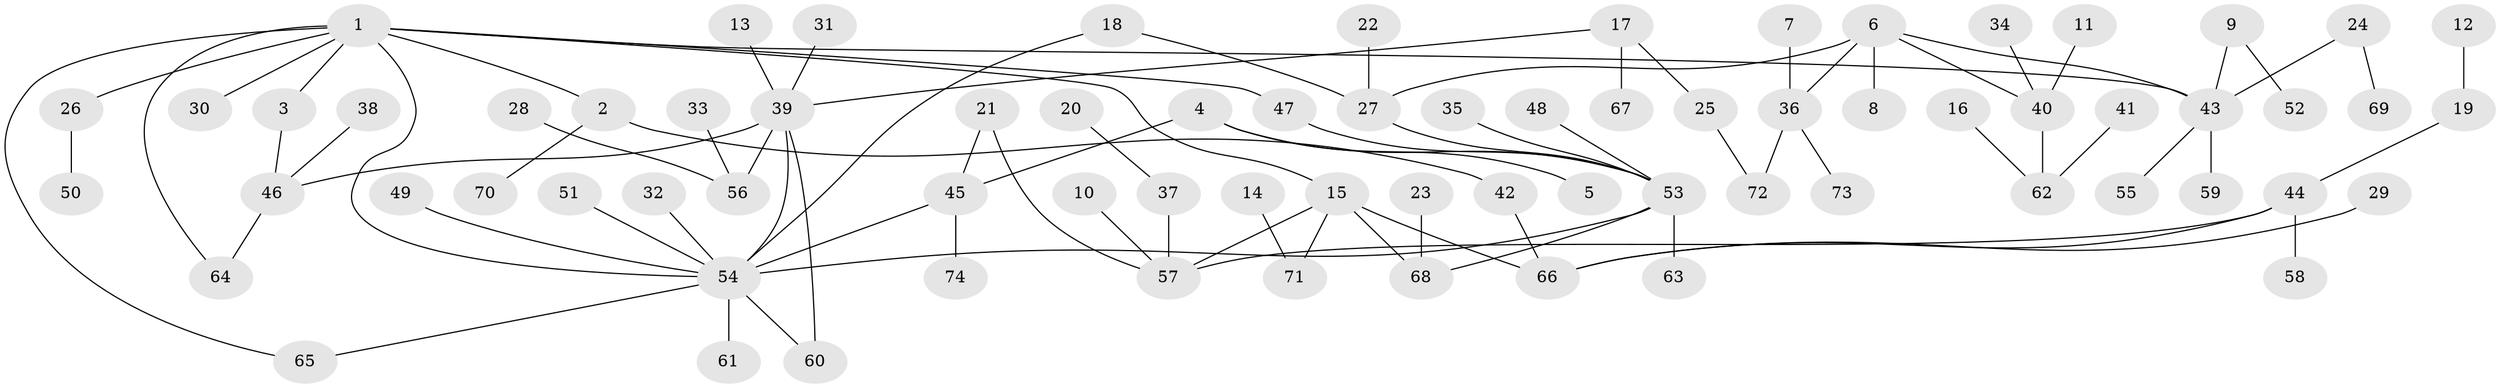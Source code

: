 // original degree distribution, {6: 0.027210884353741496, 5: 0.034013605442176874, 7: 0.006802721088435374, 1: 0.4421768707482993, 4: 0.061224489795918366, 3: 0.14965986394557823, 9: 0.006802721088435374, 8: 0.006802721088435374, 2: 0.2653061224489796}
// Generated by graph-tools (version 1.1) at 2025/25/03/09/25 03:25:28]
// undirected, 74 vertices, 86 edges
graph export_dot {
graph [start="1"]
  node [color=gray90,style=filled];
  1;
  2;
  3;
  4;
  5;
  6;
  7;
  8;
  9;
  10;
  11;
  12;
  13;
  14;
  15;
  16;
  17;
  18;
  19;
  20;
  21;
  22;
  23;
  24;
  25;
  26;
  27;
  28;
  29;
  30;
  31;
  32;
  33;
  34;
  35;
  36;
  37;
  38;
  39;
  40;
  41;
  42;
  43;
  44;
  45;
  46;
  47;
  48;
  49;
  50;
  51;
  52;
  53;
  54;
  55;
  56;
  57;
  58;
  59;
  60;
  61;
  62;
  63;
  64;
  65;
  66;
  67;
  68;
  69;
  70;
  71;
  72;
  73;
  74;
  1 -- 2 [weight=1.0];
  1 -- 3 [weight=1.0];
  1 -- 15 [weight=1.0];
  1 -- 26 [weight=1.0];
  1 -- 30 [weight=1.0];
  1 -- 43 [weight=1.0];
  1 -- 47 [weight=1.0];
  1 -- 54 [weight=1.0];
  1 -- 64 [weight=1.0];
  1 -- 65 [weight=1.0];
  2 -- 42 [weight=1.0];
  2 -- 70 [weight=1.0];
  3 -- 46 [weight=1.0];
  4 -- 5 [weight=1.0];
  4 -- 45 [weight=1.0];
  4 -- 53 [weight=1.0];
  6 -- 8 [weight=1.0];
  6 -- 27 [weight=1.0];
  6 -- 36 [weight=1.0];
  6 -- 40 [weight=1.0];
  6 -- 43 [weight=1.0];
  7 -- 36 [weight=1.0];
  9 -- 43 [weight=1.0];
  9 -- 52 [weight=1.0];
  10 -- 57 [weight=1.0];
  11 -- 40 [weight=1.0];
  12 -- 19 [weight=1.0];
  13 -- 39 [weight=1.0];
  14 -- 71 [weight=1.0];
  15 -- 57 [weight=1.0];
  15 -- 66 [weight=1.0];
  15 -- 68 [weight=1.0];
  15 -- 71 [weight=1.0];
  16 -- 62 [weight=1.0];
  17 -- 25 [weight=1.0];
  17 -- 39 [weight=1.0];
  17 -- 67 [weight=1.0];
  18 -- 27 [weight=1.0];
  18 -- 54 [weight=1.0];
  19 -- 44 [weight=1.0];
  20 -- 37 [weight=1.0];
  21 -- 45 [weight=1.0];
  21 -- 57 [weight=1.0];
  22 -- 27 [weight=1.0];
  23 -- 68 [weight=1.0];
  24 -- 43 [weight=1.0];
  24 -- 69 [weight=1.0];
  25 -- 72 [weight=1.0];
  26 -- 50 [weight=1.0];
  27 -- 53 [weight=1.0];
  28 -- 56 [weight=1.0];
  29 -- 66 [weight=1.0];
  31 -- 39 [weight=1.0];
  32 -- 54 [weight=1.0];
  33 -- 56 [weight=1.0];
  34 -- 40 [weight=1.0];
  35 -- 53 [weight=1.0];
  36 -- 72 [weight=1.0];
  36 -- 73 [weight=1.0];
  37 -- 57 [weight=1.0];
  38 -- 46 [weight=1.0];
  39 -- 46 [weight=1.0];
  39 -- 54 [weight=1.0];
  39 -- 56 [weight=1.0];
  39 -- 60 [weight=1.0];
  40 -- 62 [weight=1.0];
  41 -- 62 [weight=1.0];
  42 -- 66 [weight=1.0];
  43 -- 55 [weight=1.0];
  43 -- 59 [weight=1.0];
  44 -- 57 [weight=1.0];
  44 -- 58 [weight=1.0];
  44 -- 66 [weight=1.0];
  45 -- 54 [weight=1.0];
  45 -- 74 [weight=1.0];
  46 -- 64 [weight=1.0];
  47 -- 53 [weight=1.0];
  48 -- 53 [weight=1.0];
  49 -- 54 [weight=1.0];
  51 -- 54 [weight=1.0];
  53 -- 54 [weight=1.0];
  53 -- 63 [weight=1.0];
  53 -- 68 [weight=1.0];
  54 -- 60 [weight=1.0];
  54 -- 61 [weight=1.0];
  54 -- 65 [weight=1.0];
}
